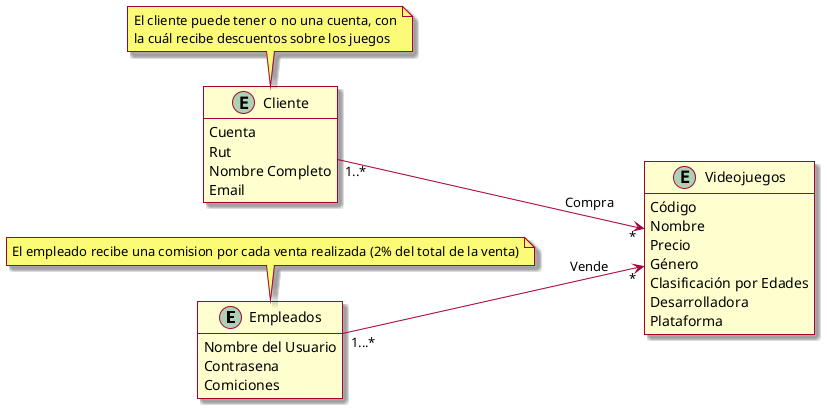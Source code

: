 @startuml
'https://plantuml.com/sequence-diagram

left to right direction
skin rose
hide methods

'ENTIDADES

entity Empleados{
    Nombre del Usuario
    Contrasena
    Comiciones
}

entity Videojuegos{
    Código
    Nombre
    Precio
    Género
    Clasificación por Edades
    Desarrolladora
    Plataforma
}

entity Cliente{
    Cuenta
    Rut
    Nombre Completo
    Email
}

'NOTAS
note "El cliente puede tener o no una cuenta, con\nla cuál recibe descuentos sobre los juegos" as Nota1
note "El empleado recibe una comision por cada venta realizada (2% del total de la venta)" as Nota2

'RELACIONES
Empleados "1...*" --> "*" Videojuegos : Vende
Cliente "1..*" --> "*" Videojuegos : Compra

Nota1 -> Cliente
Nota2 -> Empleados

@enduml